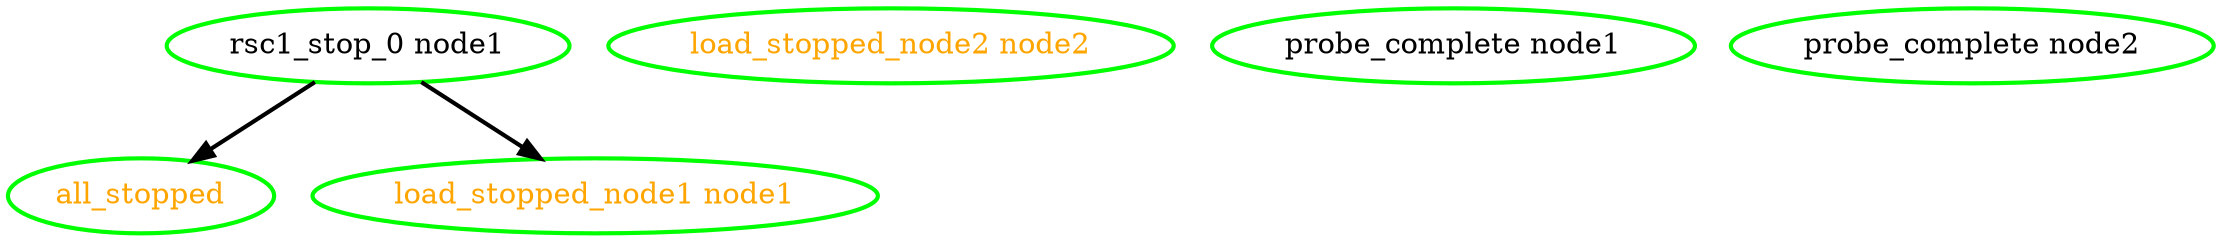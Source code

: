 digraph "g" {
"all_stopped" [ style=bold color="green" fontcolor="orange" ]
"load_stopped_node1 node1" [ style=bold color="green" fontcolor="orange" ]
"load_stopped_node2 node2" [ style=bold color="green" fontcolor="orange" ]
"probe_complete node1" [ style=bold color="green" fontcolor="black" ]
"probe_complete node2" [ style=bold color="green" fontcolor="black" ]
"rsc1_stop_0 node1" -> "all_stopped" [ style = bold]
"rsc1_stop_0 node1" -> "load_stopped_node1 node1" [ style = bold]
"rsc1_stop_0 node1" [ style=bold color="green" fontcolor="black" ]
}
